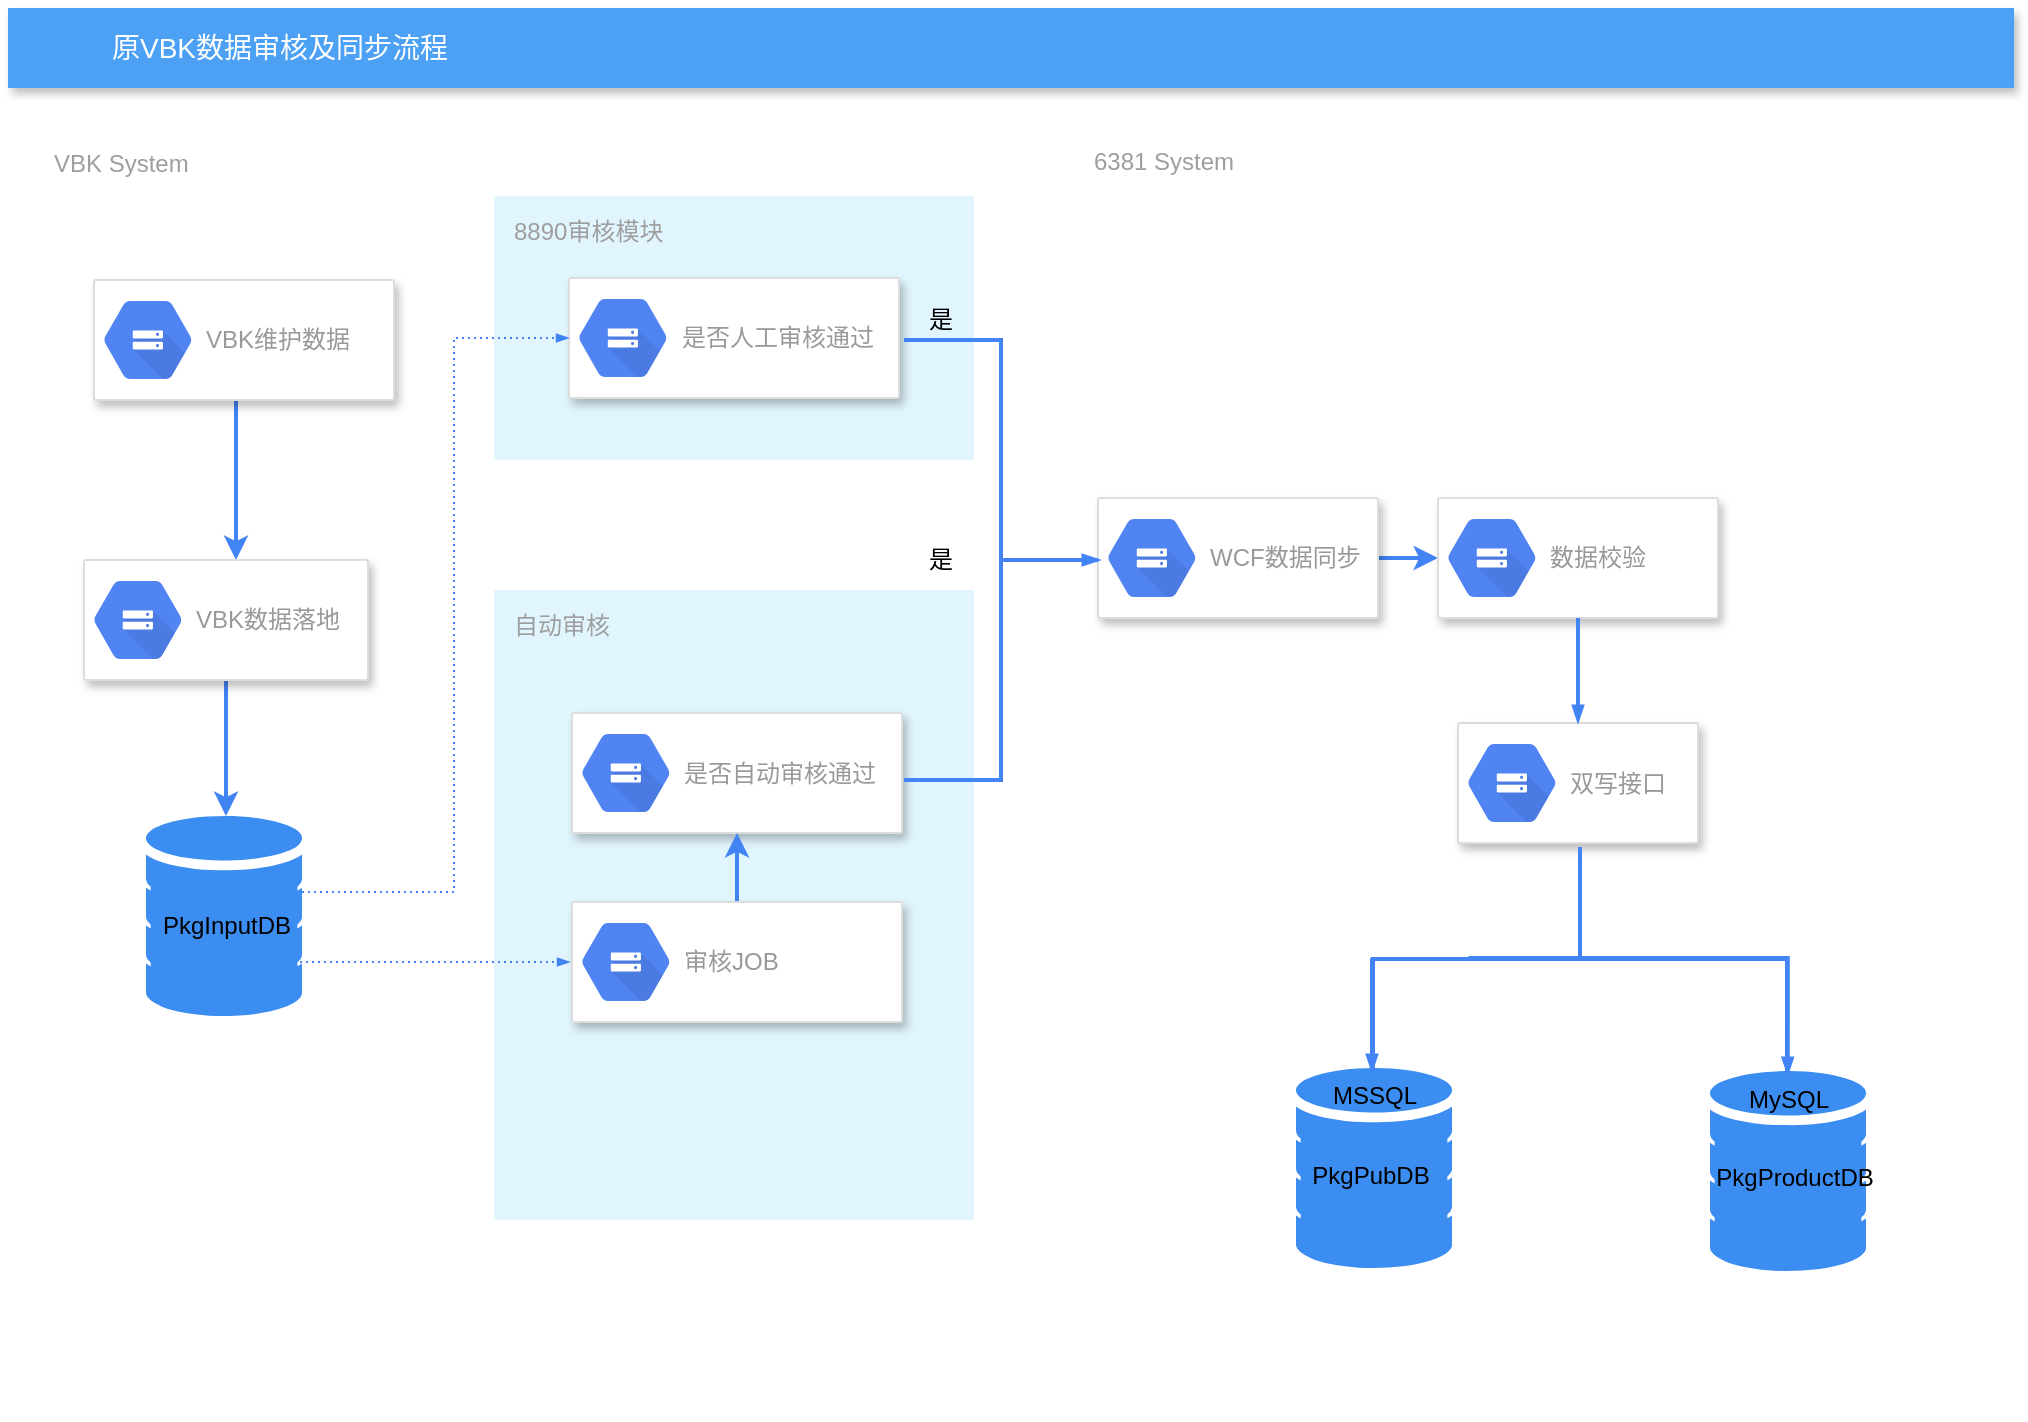 <mxfile version="10.8.0" type="github"><diagram id="f106602c-feb2-e66a-4537-3a34d633f6aa" name="Page-1"><mxGraphModel dx="1075" dy="629" grid="1" gridSize="10" guides="1" tooltips="1" connect="1" arrows="1" fold="1" page="1" pageScale="1" pageWidth="1169" pageHeight="827" background="#ffffff" math="0" shadow="0"><root><mxCell id="0"/><mxCell id="1" parent="0"/><mxCell id="Bx6fvR3hfClHZdqnJR-K-1001" value="VBK System" style="points=[[0,0,0],[0.25,0,0],[0.5,0,0],[0.75,0,0],[1,0,0],[1,0.25,0],[1,0.5,0],[1,0.75,0],[1,1,0],[0.75,1,0],[0.5,1,0],[0.25,1,0],[0,1,0],[0,0.75,0],[0,0.5,0],[0,0.25,0]];rounded=1;absoluteArcSize=1;arcSize=2;html=1;strokeColor=none;gradientColor=none;shadow=0;dashed=0;fontSize=12;fontColor=#9E9E9E;align=left;verticalAlign=top;spacing=10;spacingTop=-4;fillColor=#FFFFFF;" vertex="1" parent="1"><mxGeometry x="160" y="154" width="480" height="645" as="geometry"/></mxCell><mxCell id="Bx6fvR3hfClHZdqnJR-K-1002" value="自动审核" style="points=[[0,0,0],[0.25,0,0],[0.5,0,0],[0.75,0,0],[1,0,0],[1,0.25,0],[1,0.5,0],[1,0.75,0],[1,1,0],[0.75,1,0],[0.5,1,0],[0.25,1,0],[0,1,0],[0,0.75,0],[0,0.5,0],[0,0.25,0]];rounded=1;absoluteArcSize=1;arcSize=2;html=1;strokeColor=none;gradientColor=none;shadow=0;dashed=0;fontSize=12;fontColor=#9E9E9E;align=left;verticalAlign=top;spacing=10;spacingTop=-4;fillColor=#E1F5FE;" vertex="1" parent="1"><mxGeometry x="390" y="385" width="240" height="315" as="geometry"/></mxCell><mxCell id="Bx6fvR3hfClHZdqnJR-K-1003" value="6381 System" style="points=[[0,0,0],[0.25,0,0],[0.5,0,0],[0.75,0,0],[1,0,0],[1,0.25,0],[1,0.5,0],[1,0.75,0],[1,1,0],[0.75,1,0],[0.5,1,0],[0.25,1,0],[0,1,0],[0,0.75,0],[0,0.5,0],[0,0.25,0]];rounded=1;absoluteArcSize=1;arcSize=2;html=1;strokeColor=none;gradientColor=none;shadow=0;dashed=0;fontSize=12;fontColor=#9E9E9E;align=left;verticalAlign=top;spacing=10;spacingTop=-4;fillColor=#FFFFFF;" vertex="1" parent="1"><mxGeometry x="680" y="153" width="440" height="647" as="geometry"/></mxCell><mxCell id="Bx6fvR3hfClHZdqnJR-K-1004" value="原VBK数据审核及同步流程" style="fillColor=#4DA1F5;strokeColor=none;shadow=1;gradientColor=none;fontSize=14;align=left;spacingLeft=50;fontColor=#ffffff;html=1;" vertex="1" parent="1"><mxGeometry x="147" y="94" width="1003" height="40" as="geometry"/></mxCell><mxCell id="Bx6fvR3hfClHZdqnJR-K-1005" value="" style="edgeStyle=orthogonalEdgeStyle;rounded=0;orthogonalLoop=1;jettySize=auto;html=1;strokeColor=#4284F3;strokeWidth=2;" edge="1" parent="1" source="Bx6fvR3hfClHZdqnJR-K-1007" target="Bx6fvR3hfClHZdqnJR-K-1019"><mxGeometry relative="1" as="geometry"><Array as="points"><mxPoint x="261" y="260"/></Array></mxGeometry></mxCell><mxCell id="Bx6fvR3hfClHZdqnJR-K-1006" value="" style="strokeColor=#dddddd;fillColor=#ffffff;shadow=1;strokeWidth=1;rounded=1;absoluteArcSize=1;arcSize=2;fontSize=17;fontColor=#000000;align=right;html=1;" vertex="1" parent="1"><mxGeometry x="190" y="230" width="150" height="60" as="geometry"/></mxCell><mxCell id="Bx6fvR3hfClHZdqnJR-K-1007" value="VBK维护数据" style="dashed=0;html=1;fillColor=#5184F3;strokeColor=none;shape=mxgraph.gcp2.cloud_storage;part=1;labelPosition=right;verticalLabelPosition=middle;align=left;verticalAlign=middle;spacingLeft=5;fontColor=#999999;fontSize=12;" vertex="1" parent="Bx6fvR3hfClHZdqnJR-K-1006"><mxGeometry y="0.5" width="44" height="39" relative="1" as="geometry"><mxPoint x="5" y="-19.5" as="offset"/></mxGeometry></mxCell><mxCell id="Bx6fvR3hfClHZdqnJR-K-1008" value="" style="edgeStyle=orthogonalEdgeStyle;rounded=0;orthogonalLoop=1;jettySize=auto;html=1;" edge="1" parent="1" source="Bx6fvR3hfClHZdqnJR-K-1009"><mxGeometry relative="1" as="geometry"><mxPoint x="460.0" y="290" as="targetPoint"/></mxGeometry></mxCell><mxCell id="Bx6fvR3hfClHZdqnJR-K-1009" value="" style="strokeColor=#dddddd;fillColor=#ffffff;shadow=1;strokeWidth=1;rounded=1;absoluteArcSize=1;arcSize=2;fontSize=17;fontColor=#000000;align=right;html=1;" vertex="1" parent="1"><mxGeometry x="410" y="230" width="120" height="60" as="geometry"/></mxCell><mxCell id="Bx6fvR3hfClHZdqnJR-K-1010" value="Cloud&#10;Storage" style="dashed=0;html=1;fillColor=#5184F3;strokeColor=none;shape=mxgraph.gcp2.cloud_storage;part=1;labelPosition=right;verticalLabelPosition=middle;align=left;verticalAlign=middle;spacingLeft=5;fontColor=#999999;fontSize=12;" vertex="1" parent="Bx6fvR3hfClHZdqnJR-K-1009"><mxGeometry y="0.5" width="44" height="39" relative="1" as="geometry"><mxPoint x="5" y="-19.5" as="offset"/></mxGeometry></mxCell><mxCell id="Bx6fvR3hfClHZdqnJR-K-1011" value="" style="edgeStyle=orthogonalEdgeStyle;rounded=0;orthogonalLoop=1;jettySize=auto;html=1;strokeColor=#4284F3;strokeWidth=2;" edge="1" parent="1" source="Bx6fvR3hfClHZdqnJR-K-1012" target="Bx6fvR3hfClHZdqnJR-K-1014"><mxGeometry relative="1" as="geometry"/></mxCell><mxCell id="Bx6fvR3hfClHZdqnJR-K-1012" value="" style="strokeColor=#dddddd;fillColor=#ffffff;shadow=1;strokeWidth=1;rounded=1;absoluteArcSize=1;arcSize=2;fontSize=17;fontColor=#000000;align=right;html=1;" vertex="1" parent="1"><mxGeometry x="692" y="339" width="140" height="60" as="geometry"/></mxCell><mxCell id="Bx6fvR3hfClHZdqnJR-K-1013" value="WCF数据同步" style="dashed=0;html=1;fillColor=#5184F3;strokeColor=none;shape=mxgraph.gcp2.cloud_storage;part=1;labelPosition=right;verticalLabelPosition=middle;align=left;verticalAlign=middle;spacingLeft=5;fontColor=#999999;fontSize=12;" vertex="1" parent="Bx6fvR3hfClHZdqnJR-K-1012"><mxGeometry y="0.5" width="44" height="39" relative="1" as="geometry"><mxPoint x="5" y="-19.5" as="offset"/></mxGeometry></mxCell><mxCell id="Bx6fvR3hfClHZdqnJR-K-1014" value="" style="strokeColor=#dddddd;fillColor=#ffffff;shadow=1;strokeWidth=1;rounded=1;absoluteArcSize=1;arcSize=2;fontSize=17;fontColor=#000000;align=right;html=1;" vertex="1" parent="1"><mxGeometry x="862" y="339" width="140" height="60" as="geometry"/></mxCell><mxCell id="Bx6fvR3hfClHZdqnJR-K-1015" value="数据校验" style="dashed=0;html=1;fillColor=#5184F3;strokeColor=none;shape=mxgraph.gcp2.cloud_storage;part=1;labelPosition=right;verticalLabelPosition=middle;align=left;verticalAlign=middle;spacingLeft=5;fontColor=#999999;fontSize=12;" vertex="1" parent="Bx6fvR3hfClHZdqnJR-K-1014"><mxGeometry y="0.5" width="44" height="39" relative="1" as="geometry"><mxPoint x="5" y="-19.5" as="offset"/></mxGeometry></mxCell><mxCell id="Bx6fvR3hfClHZdqnJR-K-1016" value="" style="strokeColor=#dddddd;fillColor=#ffffff;shadow=1;strokeWidth=1;rounded=1;absoluteArcSize=1;arcSize=2;fontSize=17;fontColor=#000000;align=right;html=1;" vertex="1" parent="1"><mxGeometry x="872" y="451.5" width="120" height="60" as="geometry"/></mxCell><mxCell id="Bx6fvR3hfClHZdqnJR-K-1017" value="双写接口" style="dashed=0;html=1;fillColor=#5184F3;strokeColor=none;shape=mxgraph.gcp2.cloud_storage;part=1;labelPosition=right;verticalLabelPosition=middle;align=left;verticalAlign=middle;spacingLeft=5;fontColor=#999999;fontSize=12;" vertex="1" parent="Bx6fvR3hfClHZdqnJR-K-1016"><mxGeometry y="0.5" width="44" height="39" relative="1" as="geometry"><mxPoint x="5" y="-19.5" as="offset"/></mxGeometry></mxCell><mxCell id="Bx6fvR3hfClHZdqnJR-K-1018" style="edgeStyle=orthogonalEdgeStyle;rounded=0;orthogonalLoop=1;jettySize=auto;html=1;strokeColor=#4284F3;strokeWidth=2;" edge="1" parent="1" source="Bx6fvR3hfClHZdqnJR-K-1019" target="Bx6fvR3hfClHZdqnJR-K-1027"><mxGeometry relative="1" as="geometry"><Array as="points"><mxPoint x="261" y="510"/><mxPoint x="261" y="510"/></Array></mxGeometry></mxCell><mxCell id="Bx6fvR3hfClHZdqnJR-K-1019" value="" style="strokeColor=#dddddd;fillColor=#ffffff;shadow=1;strokeWidth=1;rounded=1;absoluteArcSize=1;arcSize=2;fontSize=17;fontColor=#000000;align=right;html=1;" vertex="1" parent="1"><mxGeometry x="185" y="370" width="142" height="60" as="geometry"/></mxCell><mxCell id="Bx6fvR3hfClHZdqnJR-K-1020" value="VBK数据落地" style="dashed=0;html=1;fillColor=#5184F3;strokeColor=none;shape=mxgraph.gcp2.cloud_storage;part=1;labelPosition=right;verticalLabelPosition=middle;align=left;verticalAlign=middle;spacingLeft=5;fontColor=#999999;fontSize=12;" vertex="1" parent="Bx6fvR3hfClHZdqnJR-K-1019"><mxGeometry y="0.5" width="44" height="39" relative="1" as="geometry"><mxPoint x="5" y="-19.5" as="offset"/></mxGeometry></mxCell><mxCell id="Bx6fvR3hfClHZdqnJR-K-1021" value="8890审核模块" style="points=[[0,0,0],[0.25,0,0],[0.5,0,0],[0.75,0,0],[1,0,0],[1,0.25,0],[1,0.5,0],[1,0.75,0],[1,1,0],[0.75,1,0],[0.5,1,0],[0.25,1,0],[0,1,0],[0,0.75,0],[0,0.5,0],[0,0.25,0]];rounded=1;absoluteArcSize=1;arcSize=2;html=1;strokeColor=none;gradientColor=none;shadow=0;dashed=0;fontSize=12;fontColor=#9E9E9E;align=left;verticalAlign=top;spacing=10;spacingTop=-4;fillColor=#E1F5FE;" vertex="1" parent="1"><mxGeometry x="390" y="188" width="240" height="132" as="geometry"/></mxCell><mxCell id="Bx6fvR3hfClHZdqnJR-K-1022" value="" style="strokeColor=#dddddd;fillColor=#ffffff;shadow=1;strokeWidth=1;rounded=1;absoluteArcSize=1;arcSize=2;fontSize=17;fontColor=#000000;align=right;html=1;" vertex="1" parent="1"><mxGeometry x="427.5" y="229" width="165" height="60" as="geometry"/></mxCell><mxCell id="Bx6fvR3hfClHZdqnJR-K-1023" value="是否人工审核通过" style="dashed=0;html=1;fillColor=#5184F3;strokeColor=none;shape=mxgraph.gcp2.cloud_storage;part=1;labelPosition=right;verticalLabelPosition=middle;align=left;verticalAlign=middle;spacingLeft=5;fontColor=#999999;fontSize=12;" vertex="1" parent="Bx6fvR3hfClHZdqnJR-K-1022"><mxGeometry y="0.5" width="44" height="39" relative="1" as="geometry"><mxPoint x="5" y="-19.5" as="offset"/></mxGeometry></mxCell><mxCell id="Bx6fvR3hfClHZdqnJR-K-1024" value="" style="strokeColor=#dddddd;fillColor=#ffffff;shadow=1;strokeWidth=1;rounded=1;absoluteArcSize=1;arcSize=2;fontSize=17;fontColor=#000000;align=right;html=1;" vertex="1" parent="1"><mxGeometry x="429" y="446.5" width="165" height="60" as="geometry"/></mxCell><mxCell id="Bx6fvR3hfClHZdqnJR-K-1025" value="是否自动审核通过" style="dashed=0;html=1;fillColor=#5184F3;strokeColor=none;shape=mxgraph.gcp2.cloud_storage;part=1;labelPosition=right;verticalLabelPosition=middle;align=left;verticalAlign=middle;spacingLeft=5;fontColor=#999999;fontSize=12;" vertex="1" parent="Bx6fvR3hfClHZdqnJR-K-1024"><mxGeometry y="0.5" width="44" height="39" relative="1" as="geometry"><mxPoint x="5" y="-19.5" as="offset"/></mxGeometry></mxCell><mxCell id="Bx6fvR3hfClHZdqnJR-K-1026" value="是" style="text;html=1;resizable=0;autosize=1;align=center;verticalAlign=middle;points=[];fillColor=none;strokeColor=none;rounded=0;shadow=0;" vertex="1" parent="1"><mxGeometry x="598" y="360" width="30" height="20" as="geometry"/></mxCell><mxCell id="Bx6fvR3hfClHZdqnJR-K-1027" value="" style="html=1;aspect=fixed;strokeColor=none;shadow=0;align=center;verticalAlign=top;fillColor=#3B8DF1;shape=mxgraph.gcp2.database_2" vertex="1" parent="1"><mxGeometry x="216" y="498" width="78" height="100" as="geometry"/></mxCell><mxCell id="Bx6fvR3hfClHZdqnJR-K-1028" value="MSSQL" style="html=1;aspect=fixed;strokeColor=none;shadow=0;align=center;verticalAlign=top;fillColor=#3B8DF1;shape=mxgraph.gcp2.database_2" vertex="1" parent="1"><mxGeometry x="791" y="624" width="78" height="100" as="geometry"/></mxCell><mxCell id="Bx6fvR3hfClHZdqnJR-K-1029" value="MySQL" style="html=1;aspect=fixed;strokeColor=none;shadow=0;align=center;verticalAlign=top;fillColor=#3B8DF1;shape=mxgraph.gcp2.database_2" vertex="1" parent="1"><mxGeometry x="998" y="625.5" width="78" height="100" as="geometry"/></mxCell><mxCell id="Bx6fvR3hfClHZdqnJR-K-1030" value="PkgInputDB" style="text;html=1;resizable=0;autosize=1;align=center;verticalAlign=middle;points=[];fillColor=none;strokeColor=none;rounded=0;shadow=0;" vertex="1" parent="1"><mxGeometry x="216" y="543" width="80" height="20" as="geometry"/></mxCell><mxCell id="Bx6fvR3hfClHZdqnJR-K-1031" value="PkgPubDB" style="text;html=1;resizable=0;autosize=1;align=center;verticalAlign=middle;points=[];fillColor=none;strokeColor=none;rounded=0;shadow=0;" vertex="1" parent="1"><mxGeometry x="793" y="667.5" width="70" height="20" as="geometry"/></mxCell><mxCell id="Bx6fvR3hfClHZdqnJR-K-1032" value="PkgProductDB" style="text;html=1;resizable=0;autosize=1;align=center;verticalAlign=middle;points=[];fillColor=none;strokeColor=none;rounded=0;shadow=0;" vertex="1" parent="1"><mxGeometry x="995" y="668.5" width="90" height="20" as="geometry"/></mxCell><mxCell id="Bx6fvR3hfClHZdqnJR-K-1033" value="" style="strokeWidth=2;html=1;shape=mxgraph.flowchart.annotation_2;align=left;pointerEvents=1;shadow=0;fillColor=#F6F6F6;rotation=90;strokeColor=#4284F3;" vertex="1" parent="1"><mxGeometry x="877" y="466" width="112" height="207" as="geometry"/></mxCell><mxCell id="Bx6fvR3hfClHZdqnJR-K-1034" value="" style="edgeStyle=orthogonalEdgeStyle;fontSize=12;html=1;endArrow=blockThin;endFill=1;rounded=0;strokeWidth=2;endSize=4;startSize=4;dashed=0;strokeColor=#4284F3;entryX=0.5;entryY=0;entryDx=0;entryDy=0;exitX=0.5;exitY=1;exitDx=0;exitDy=0;" edge="1" parent="1" source="Bx6fvR3hfClHZdqnJR-K-1014" target="Bx6fvR3hfClHZdqnJR-K-1016"><mxGeometry width="100" relative="1" as="geometry"><mxPoint x="930" y="360" as="sourcePoint"/><mxPoint x="1030" y="360" as="targetPoint"/></mxGeometry></mxCell><mxCell id="Bx6fvR3hfClHZdqnJR-K-1035" value="" style="strokeWidth=2;html=1;shape=mxgraph.flowchart.annotation_2;align=left;pointerEvents=1;shadow=0;fillColor=#F6F6F6;rotation=180;strokeColor=#4284F3;" vertex="1" parent="1"><mxGeometry x="595" y="260" width="97" height="220" as="geometry"/></mxCell><mxCell id="Bx6fvR3hfClHZdqnJR-K-1036" value="是" style="text;html=1;resizable=0;autosize=1;align=center;verticalAlign=middle;points=[];fillColor=none;strokeColor=none;rounded=0;shadow=0;" vertex="1" parent="1"><mxGeometry x="598" y="240" width="30" height="20" as="geometry"/></mxCell><mxCell id="Bx6fvR3hfClHZdqnJR-K-1037" value="" style="edgeStyle=orthogonalEdgeStyle;fontSize=12;html=1;endArrow=blockThin;endFill=1;rounded=0;strokeWidth=2;endSize=4;startSize=4;dashed=0;strokeColor=#4284F3;" edge="1" parent="1"><mxGeometry width="100" relative="1" as="geometry"><mxPoint x="645.0" y="370" as="sourcePoint"/><mxPoint x="693" y="370" as="targetPoint"/></mxGeometry></mxCell><mxCell id="Bx6fvR3hfClHZdqnJR-K-1038" value="" style="edgeStyle=orthogonalEdgeStyle;fontSize=12;html=1;endArrow=blockThin;endFill=1;rounded=0;strokeWidth=2;endSize=4;startSize=4;dashed=0;strokeColor=#4284F3;entryX=0.474;entryY=-0.02;entryDx=0;entryDy=0;entryPerimeter=0;" edge="1" parent="1"><mxGeometry width="100" relative="1" as="geometry"><mxPoint x="829" y="569" as="sourcePoint"/><mxPoint x="829" y="626" as="targetPoint"/></mxGeometry></mxCell><mxCell id="Bx6fvR3hfClHZdqnJR-K-1039" value="&lt;br&gt;&lt;br&gt;&lt;br&gt;&lt;br&gt;&lt;br&gt;&lt;br&gt;" style="edgeStyle=orthogonalEdgeStyle;fontSize=12;html=1;endArrow=blockThin;endFill=1;rounded=0;strokeWidth=2;endSize=4;startSize=4;dashed=0;strokeColor=#4284F3;entryX=1;entryY=0;entryDx=0;entryDy=0;entryPerimeter=0;" edge="1" parent="1"><mxGeometry width="100" relative="1" as="geometry"><mxPoint x="878.286" y="570.286" as="sourcePoint"/><mxPoint x="1036.857" y="627.429" as="targetPoint"/><Array as="points"><mxPoint x="878" y="569"/><mxPoint x="1037" y="569"/></Array></mxGeometry></mxCell><mxCell id="Bx6fvR3hfClHZdqnJR-K-1040" style="edgeStyle=orthogonalEdgeStyle;rounded=0;orthogonalLoop=1;jettySize=auto;html=1;entryX=0.5;entryY=1;entryDx=0;entryDy=0;strokeColor=#4284F3;strokeWidth=2;" edge="1" parent="1" source="Bx6fvR3hfClHZdqnJR-K-1041" target="Bx6fvR3hfClHZdqnJR-K-1024"><mxGeometry relative="1" as="geometry"/></mxCell><mxCell id="Bx6fvR3hfClHZdqnJR-K-1041" value="" style="strokeColor=#dddddd;fillColor=#ffffff;shadow=1;strokeWidth=1;rounded=1;absoluteArcSize=1;arcSize=2;fontSize=17;fontColor=#000000;align=right;html=1;" vertex="1" parent="1"><mxGeometry x="429" y="541" width="165" height="60" as="geometry"/></mxCell><mxCell id="Bx6fvR3hfClHZdqnJR-K-1042" value="审核JOB" style="dashed=0;html=1;fillColor=#5184F3;strokeColor=none;shape=mxgraph.gcp2.cloud_storage;part=1;labelPosition=right;verticalLabelPosition=middle;align=left;verticalAlign=middle;spacingLeft=5;fontColor=#999999;fontSize=12;" vertex="1" parent="Bx6fvR3hfClHZdqnJR-K-1041"><mxGeometry y="0.5" width="44" height="39" relative="1" as="geometry"><mxPoint x="5" y="-19.5" as="offset"/></mxGeometry></mxCell><mxCell id="Bx6fvR3hfClHZdqnJR-K-1043" value="" style="edgeStyle=orthogonalEdgeStyle;fontSize=12;html=1;endArrow=blockThin;endFill=1;rounded=0;strokeWidth=1;endSize=4;startSize=4;dashed=1;strokeColor=#4284F3;exitX=0;exitY=0.5;exitDx=0;exitDy=0;dashPattern=1 2;" edge="1" parent="1"><mxGeometry width="100" relative="1" as="geometry"><mxPoint x="293" y="571" as="sourcePoint"/><mxPoint x="428" y="571" as="targetPoint"/></mxGeometry></mxCell><mxCell id="Bx6fvR3hfClHZdqnJR-K-1044" value="" style="edgeStyle=orthogonalEdgeStyle;fontSize=12;html=1;endArrow=blockThin;endFill=1;rounded=0;strokeWidth=1;endSize=4;startSize=4;dashed=1;strokeColor=#4284F3;exitX=1;exitY=0.38;exitDx=0;exitDy=0;entryX=0;entryY=0.5;entryDx=0;entryDy=0;exitPerimeter=0;dashPattern=1 2;" edge="1" parent="1" source="Bx6fvR3hfClHZdqnJR-K-1027" target="Bx6fvR3hfClHZdqnJR-K-1022"><mxGeometry width="100" relative="1" as="geometry"><mxPoint x="250" y="900" as="sourcePoint"/><mxPoint x="150" y="900" as="targetPoint"/><Array as="points"><mxPoint x="370" y="536"/><mxPoint x="370" y="259"/></Array></mxGeometry></mxCell></root></mxGraphModel></diagram></mxfile>